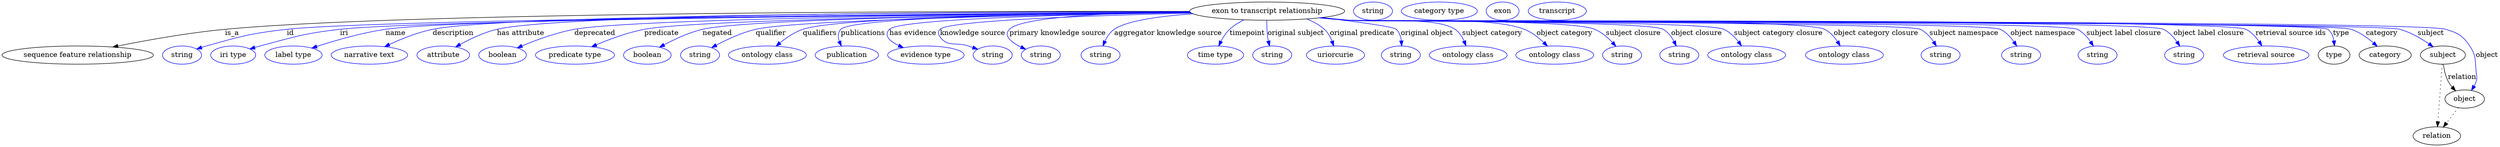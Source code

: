 digraph {
	graph [bb="0,0,4927.5,283"];
	node [label="\N"];
	"exon to transcript relationship"	[height=0.5,
		label="exon to transcript relationship",
		pos="2496.5,265",
		width=4.2427];
	"sequence feature relationship"	[height=0.5,
		pos="149.49,178",
		width=4.1524];
	"exon to transcript relationship" -> "sequence feature relationship"	[label=is_a,
		lp="453.49,221.5",
		pos="e,218.52,193.98 2343.8,264.45 1932.7,265.16 808.75,263.77 439.49,229 367.48,222.22 286.43,207.65 228.36,195.98"];
	id	[color=blue,
		height=0.5,
		label=string,
		pos="355.49,178",
		width=1.0652];
	"exon to transcript relationship" -> id	[color=blue,
		label=id,
		lp="568.49,221.5",
		pos="e,384.48,189.97 2344.7,262.9 1919.5,259.57 736.26,248.66 561.49,229 490.2,220.98 472.56,215.35 403.49,196 400.38,195.13 397.18,194.16 \
393.98,193.14",
		style=solid];
	iri	[color=blue,
		height=0.5,
		label="iri type",
		pos="456.49,178",
		width=1.2277];
	"exon to transcript relationship" -> iri	[color=blue,
		label=iri,
		lp="674.49,221.5",
		pos="e,489.41,190.14 2344.9,262.74 1936.1,259.1 830.67,247.66 666.49,229 595.64,220.95 578.42,214.25 509.49,196 506.12,195.11 502.64,\
194.13 499.16,193.11",
		style=solid];
	name	[color=blue,
		height=0.5,
		label="label type",
		pos="575.49,178",
		width=1.5707];
	"exon to transcript relationship" -> name	[color=blue,
		label=name,
		lp="776.49,221.5",
		pos="e,611.66,191.87 2344.5,263.11 1949.6,260.49 910.93,251.52 756.49,229 709.6,222.16 657.62,206.97 621.43,195.12",
		style=solid];
	description	[color=blue,
		height=0.5,
		label="narrative text",
		pos="725.49,178",
		width=2.0943];
	"exon to transcript relationship" -> description	[color=blue,
		label=description,
		lp="889.99,221.5",
		pos="e,755.35,194.62 2343.9,263.89 1963.4,263.18 993.12,258.45 849.49,229 819.88,222.93 788.31,210.1 764.43,198.95",
		style=solid];
	"has attribute"	[color=blue,
		height=0.5,
		label=attribute,
		pos="870.49,178",
		width=1.4443];
	"exon to transcript relationship" -> "has attribute"	[color=blue,
		label="has attribute",
		lp="1022.5,221.5",
		pos="e,894.43,194.01 2343.7,264.11 1984.3,263.86 1105.8,260.02 975.49,229 949.94,222.92 923.24,210.11 903.16,198.98",
		style=solid];
	deprecated	[color=blue,
		height=0.5,
		label=boolean,
		pos="987.49,178",
		width=1.2999];
	"exon to transcript relationship" -> deprecated	[color=blue,
		label=deprecated,
		lp="1169,221.5",
		pos="e,1016.4,192.32 2344.6,262.81 2013.1,259.81 1245.2,250.62 1128.5,229 1092.6,222.36 1053.7,207.95 1025.8,196.3",
		style=solid];
	predicate	[color=blue,
		height=0.5,
		label="predicate type",
		pos="1130.5,178",
		width=2.1665];
	"exon to transcript relationship" -> predicate	[color=blue,
		label=predicate,
		lp="1300.5,221.5",
		pos="e,1163.2,194.43 2345,262.43 2039.5,258.86 1369.6,248.87 1266.5,229 1233.9,222.73 1198.8,209.66 1172.5,198.45",
		style=solid];
	negated	[color=blue,
		height=0.5,
		label=boolean,
		pos="1273.5,178",
		width=1.2999];
	"exon to transcript relationship" -> negated	[color=blue,
		label=negated,
		lp="1410.5,221.5",
		pos="e,1297.8,193.71 2345,262.61 2061.9,259.52 1472.6,250.56 1381.5,229 1355.2,222.77 1327.5,209.83 1306.8,198.67",
		style=solid];
	qualifier	[color=blue,
		height=0.5,
		label=string,
		pos="1376.5,178",
		width=1.0652];
	"exon to transcript relationship" -> qualifier	[color=blue,
		label=qualifier,
		lp="1516.5,221.5",
		pos="e,1399.6,192.74 2345.6,262.02 2084.3,258.1 1567.6,248.04 1486.5,229 1458.9,222.53 1429.8,208.97 1408.5,197.61",
		style=solid];
	qualifiers	[color=blue,
		height=0.5,
		label="ontology class",
		pos="1509.5,178",
		width=2.1304];
	"exon to transcript relationship" -> qualifiers	[color=blue,
		label=qualifiers,
		lp="1613,221.5",
		pos="e,1526.5,195.59 2344.5,262.96 2102.5,260.58 1649.6,252.97 1579.5,229 1562.9,223.34 1546.8,212.36 1534.3,202.14",
		style=solid];
	publications	[color=blue,
		height=0.5,
		label=publication,
		pos="1666.5,178",
		width=1.7332];
	"exon to transcript relationship" -> publications	[color=blue,
		label=publications,
		lp="1698.5,221.5",
		pos="e,1655.5,195.88 2344.5,263.06 2108.4,260.84 1677.9,253.45 1654.5,229 1648.4,222.63 1648.8,213.73 1651.6,205.2",
		style=solid];
	"has evidence"	[color=blue,
		height=0.5,
		label="evidence type",
		pos="1822.5,178",
		width=2.0943];
	"exon to transcript relationship" -> "has evidence"	[color=blue,
		label="has evidence",
		lp="1797,221.5",
		pos="e,1778.2,192.7 2345.4,262.19 2133.3,258.88 1770.7,250.16 1750.5,229 1738.7,216.67 1751,205.56 1768.6,196.96",
		style=solid];
	"knowledge source"	[color=blue,
		height=0.5,
		label=string,
		pos="1954.5,178",
		width=1.0652];
	"exon to transcript relationship" -> "knowledge source"	[color=blue,
		label="knowledge source",
		lp="1915,221.5",
		pos="e,1925.1,189.57 2347.3,261.03 2161.8,256.6 1867.3,246.8 1850.5,229 1845.9,224.16 1846.6,219.39 1850.5,214 1865.9,192.87 1881.7,204.36 \
1906.5,196 1909.4,195.01 1912.4,193.98 1915.5,192.93",
		style=solid];
	"primary knowledge source"	[color=blue,
		height=0.5,
		label=string,
		pos="2049.5,178",
		width=1.0652];
	"exon to transcript relationship" -> "primary knowledge source"	[color=blue,
		label="primary knowledge source",
		lp="2082.5,221.5",
		pos="e,2019.6,189.63 2344,263.83 2202.9,262.04 2011.6,254.8 1987.5,229 1975.2,215.82 1991.5,203.1 2010.5,193.79",
		style=solid];
	"aggregator knowledge source"	[color=blue,
		height=0.5,
		label=string,
		pos="2167.5,178",
		width=1.0652];
	"exon to transcript relationship" -> "aggregator knowledge source"	[color=blue,
		label="aggregator knowledge source",
		lp="2301,221.5",
		pos="e,2172.2,196.21 2350.3,259.68 2286.4,255.27 2220.3,246.47 2194.5,229 2186.2,223.39 2180.3,214.39 2176.1,205.56",
		style=solid];
	timepoint	[color=blue,
		height=0.5,
		label="time type",
		pos="2394.5,178",
		width=1.5346];
	"exon to transcript relationship" -> timepoint	[color=blue,
		label=timepoint,
		lp="2457.5,221.5",
		pos="e,2400.9,196.04 2450.7,247.74 2440.6,242.77 2430.6,236.56 2422.5,229 2415.4,222.39 2409.7,213.58 2405.3,205.19",
		style=solid];
	"original subject"	[color=blue,
		height=0.5,
		label=string,
		pos="2506.5,178",
		width=1.0652];
	"exon to transcript relationship" -> "original subject"	[color=blue,
		label="original subject",
		lp="2553.5,221.5",
		pos="e,2501.3,195.93 2495.9,246.8 2495.7,237.12 2496,224.84 2497.5,214 2497.9,211.3 2498.4,208.5 2498.9,205.72",
		style=solid];
	"original predicate"	[color=blue,
		height=0.5,
		label=uriorcurie,
		pos="2631.5,178",
		width=1.5887];
	"exon to transcript relationship" -> "original predicate"	[color=blue,
		label="original predicate",
		lp="2684,221.5",
		pos="e,2627.9,196 2574.7,249.46 2587.3,244.52 2599.5,237.89 2609.5,229 2616.4,222.83 2621.2,214.08 2624.6,205.62",
		style=solid];
	"original object"	[color=blue,
		height=0.5,
		label=string,
		pos="2760.5,178",
		width=1.0652];
	"exon to transcript relationship" -> "original object"	[color=blue,
		label="original object",
		lp="2812,221.5",
		pos="e,2762.1,196.19 2603.7,252.16 2670.9,244.27 2745.9,234.38 2751.5,229 2757.6,223.16 2760.4,214.71 2761.5,206.41",
		style=solid];
	"subject category"	[color=blue,
		height=0.5,
		label="ontology class",
		pos="2893.5,178",
		width=2.1304];
	"exon to transcript relationship" -> "subject category"	[color=blue,
		label="subject category",
		lp="2941,221.5",
		pos="e,2889.2,196.3 2605.4,252.29 2623.1,250.46 2641.3,248.64 2658.5,247 2704.9,242.57 2828.7,254.88 2867.5,229 2875.7,223.49 2881.5,\
214.51 2885.5,205.67",
		style=solid];
	"object category"	[color=blue,
		height=0.5,
		label="ontology class",
		pos="3064.5,178",
		width=2.1304];
	"exon to transcript relationship" -> "object category"	[color=blue,
		label="object category",
		lp="3084,221.5",
		pos="e,3050.1,195.74 2602.7,252.04 2621.3,250.19 2640.4,248.42 2658.5,247 2735.2,240.98 2932.8,257.08 3004.5,229 3018.9,223.35 3032.4,\
212.78 3042.9,202.81",
		style=solid];
	"subject closure"	[color=blue,
		height=0.5,
		label=string,
		pos="3197.5,178",
		width=1.0652];
	"exon to transcript relationship" -> "subject closure"	[color=blue,
		label="subject closure",
		lp="3220,221.5",
		pos="e,3185.3,195.3 2601.8,251.9 2620.7,250.04 2640.2,248.3 2658.5,247 2712.3,243.18 3093.7,249.6 3143.5,229 3156.9,223.45 3169,212.98 \
3178.4,203.05",
		style=solid];
	"object closure"	[color=blue,
		height=0.5,
		label=string,
		pos="3310.5,178",
		width=1.0652];
	"exon to transcript relationship" -> "object closure"	[color=blue,
		label="object closure",
		lp="3344.5,221.5",
		pos="e,3304.5,196.12 2601,251.87 2620.1,249.98 2639.9,248.25 2658.5,247 2692.9,244.7 3248.5,245.98 3278.5,229 3287.9,223.67 3295,214.3 \
3300,205.1",
		style=solid];
	"subject category closure"	[color=blue,
		height=0.5,
		label="ontology class",
		pos="3443.5,178",
		width=2.1304];
	"exon to transcript relationship" -> "subject category closure"	[color=blue,
		label="subject category closure",
		lp="3506,221.5",
		pos="e,3433.3,196.29 2601,251.79 2620.1,249.91 2639.9,248.2 2658.5,247 2699.5,244.35 3361.1,246.19 3398.5,229 3410,223.72 3419.8,213.96 \
3427.3,204.45",
		style=solid];
	"object category closure"	[color=blue,
		height=0.5,
		label="ontology class",
		pos="3636.5,178",
		width=2.1304];
	"exon to transcript relationship" -> "object category closure"	[color=blue,
		label="object category closure",
		lp="3699,221.5",
		pos="e,3628.2,196.25 2600.5,251.76 2619.8,249.87 2639.7,248.16 2658.5,247 2710.6,243.77 3550.8,252.34 3597.5,229 3607.9,223.78 3616.4,\
214.29 3622.8,204.98",
		style=solid];
	"subject namespace"	[color=blue,
		height=0.5,
		label=string,
		pos="3826.5,178",
		width=1.0652];
	"exon to transcript relationship" -> "subject namespace"	[color=blue,
		label="subject namespace",
		lp="3872.5,221.5",
		pos="e,3818.2,195.78 2600.1,251.75 2619.5,249.85 2639.6,248.14 2658.5,247 2689.8,245.11 3758.4,242.8 3786.5,229 3797.3,223.68 3806.2,\
213.86 3812.8,204.32",
		style=solid];
	"object namespace"	[color=blue,
		height=0.5,
		label=string,
		pos="3985.5,178",
		width=1.0652];
	"exon to transcript relationship" -> "object namespace"	[color=blue,
		label="object namespace",
		lp="4028.5,221.5",
		pos="e,3976.9,195.8 2600.1,251.72 2619.5,249.82 2639.6,248.12 2658.5,247 2694.1,244.88 3912.3,244.51 3944.5,229 3955.5,223.7 3964.5,213.89 \
3971.3,204.35",
		style=solid];
	"subject label closure"	[color=blue,
		height=0.5,
		label=string,
		pos="4136.5,178",
		width=1.0652];
	"exon to transcript relationship" -> "subject label closure"	[color=blue,
		label="subject label closure",
		lp="4188.5,221.5",
		pos="e,4128.2,195.79 2600.1,251.7 2619.5,249.8 2639.6,248.11 2658.5,247 2698.4,244.66 4060.6,246.53 4096.5,229 4107.3,223.7 4116.2,213.88 \
4122.8,204.34",
		style=solid];
	"object label closure"	[color=blue,
		height=0.5,
		label=string,
		pos="4307.5,178",
		width=1.0652];
	"exon to transcript relationship" -> "object label closure"	[color=blue,
		label="object label closure",
		lp="4356,221.5",
		pos="e,4298.9,195.81 2599.6,251.72 2619.2,249.81 2639.4,248.1 2658.5,247 2703.1,244.42 4226.2,248.33 4266.5,229 4277.5,223.72 4286.5,\
213.9 4293.3,204.36",
		style=solid];
	"retrieval source ids"	[color=blue,
		height=0.5,
		label="retrieval source",
		pos="4469.5,178",
		width=2.347];
	"exon to transcript relationship" -> "retrieval source ids"	[color=blue,
		label="retrieval source ids",
		lp="4518,221.5",
		pos="e,4460.9,196.3 2599.6,251.7 2619.2,249.79 2639.4,248.09 2658.5,247 2707.6,244.18 4385.3,250.54 4429.5,229 4440.2,223.78 4449,214.17 \
4455.5,204.76",
		style=solid];
	type	[height=0.5,
		pos="4603.5,178",
		width=0.86659];
	"exon to transcript relationship" -> type	[color=blue,
		label=type,
		lp="4617.5,221.5",
		pos="e,4604.3,196.19 2599.6,251.69 2619.2,249.78 2639.4,248.09 2658.5,247 2685.3,245.47 4570.5,245.72 4591.5,229 4598.3,223.55 4601.7,\
214.93 4603.2,206.37",
		style=solid];
	category	[height=0.5,
		pos="4704.5,178",
		width=1.4263];
	"exon to transcript relationship" -> category	[color=blue,
		label=category,
		lp="4698,221.5",
		pos="e,4688.9,195.26 2599.6,251.69 2619.2,249.78 2639.4,248.08 2658.5,247 2713.4,243.88 4585.4,246.56 4637.5,229 4653.7,223.54 4669.2,\
212.51 4681.2,202.2",
		style=solid];
	subject	[height=0.5,
		pos="4818.5,178",
		width=1.2277];
	"exon to transcript relationship" -> subject	[color=blue,
		label=subject,
		lp="4794.5,221.5",
		pos="e,4799.2,194.33 2599.6,251.68 2619.2,249.77 2639.4,248.08 2658.5,247 2716,243.74 4677.9,244.39 4733.5,229 4754.2,223.25 4775.1,211.09 \
4791,200.2",
		style=solid];
	object	[height=0.5,
		pos="4861.5,91",
		width=1.0832];
	"exon to transcript relationship" -> object	[color=blue,
		label=object,
		lp="4905.5,178",
		pos="e,4874.9,108.09 2599.6,251.67 2619.2,249.77 2639.4,248.08 2658.5,247 2718.6,243.61 4767.2,247.37 4824.5,229 4848.8,221.21 4857.1,\
217.1 4871.5,196 4885.4,175.59 4881.6,166.51 4884.5,142 4885.3,135.38 4886.4,133.39 4884.5,127 4883.5,123.55 4882,120.13 4880.2,\
116.85",
		style=solid];
	association_type	[color=blue,
		height=0.5,
		label=string,
		pos="2705.5,265",
		width=1.0652];
	association_category	[color=blue,
		height=0.5,
		label="category type",
		pos="2836.5,265",
		width=2.0762];
	subject -> object	[label=relation,
		lp="4856.5,134.5",
		pos="e,4843.6,107.23 4819.6,159.55 4820.8,149.57 4823.3,137.07 4828.5,127 4830.7,122.68 4833.6,118.52 4836.8,114.66"];
	relation	[height=0.5,
		pos="4806.5,18",
		width=1.2999];
	subject -> relation	[pos="e,4807.8,36.188 4817.2,159.79 4815.1,132.48 4811,78.994 4808.6,46.38",
		style=dotted];
	"exon to transcript relationship_subject"	[color=blue,
		height=0.5,
		label=exon,
		pos="2961.5,265",
		width=0.9027];
	object -> relation	[pos="e,4819.3,35.54 4849,73.889 4842.1,64.939 4833.3,53.617 4825.5,43.584",
		style=dotted];
	"exon to transcript relationship_object"	[color=blue,
		height=0.5,
		label=transcript,
		pos="3069.5,265",
		width=1.5887];
}

